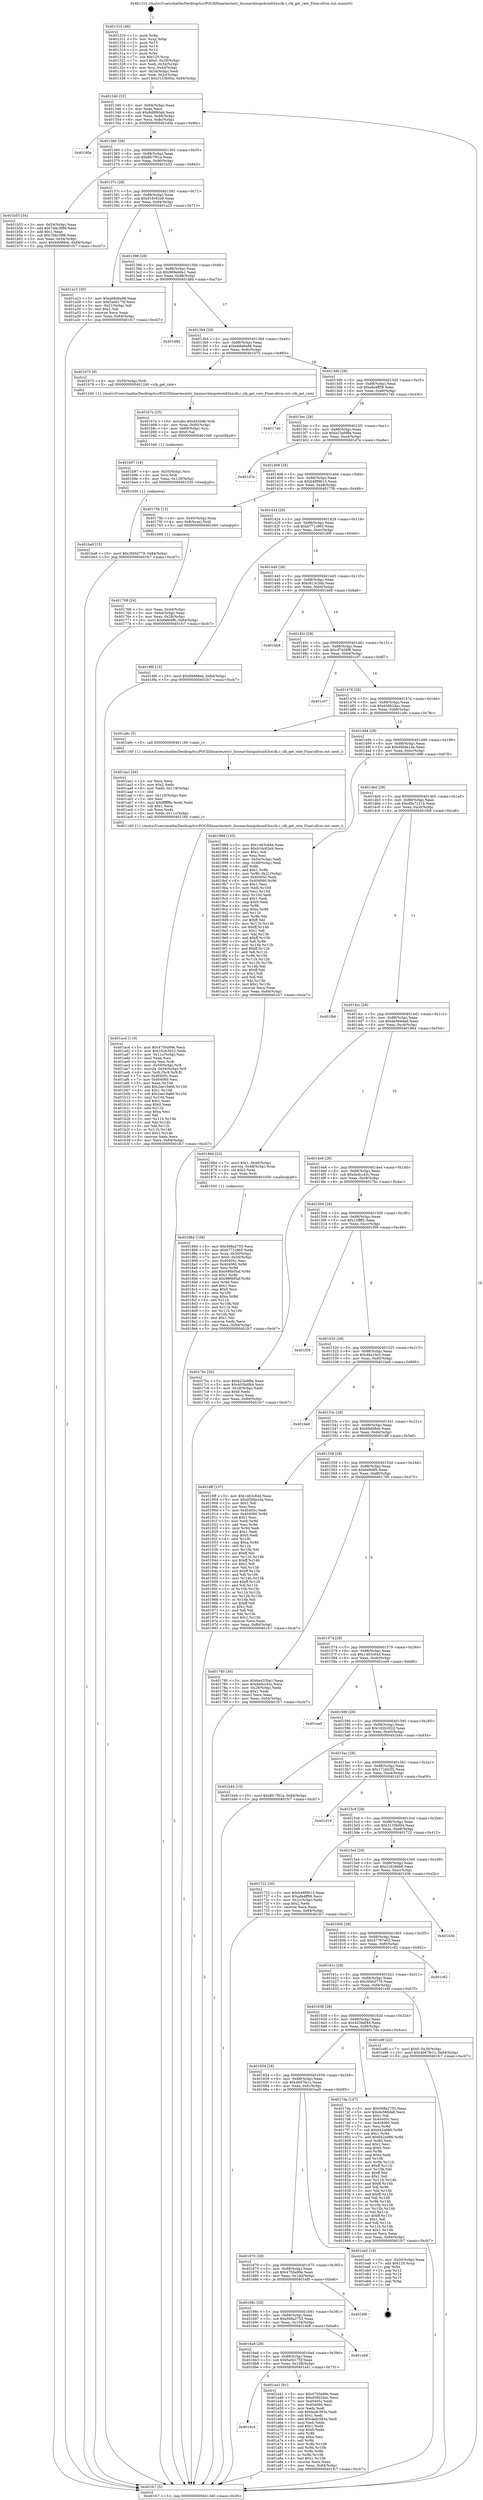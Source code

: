 digraph "0x401310" {
  label = "0x401310 (/mnt/c/Users/mathe/Desktop/tcc/POCII/binaries/extr_linuxarchmipsbcm63xxclk.c_clk_get_rate_Final-ollvm.out::main(0))"
  labelloc = "t"
  node[shape=record]

  Entry [label="",width=0.3,height=0.3,shape=circle,fillcolor=black,style=filled]
  "0x401340" [label="{
     0x401340 [32]\l
     | [instrs]\l
     &nbsp;&nbsp;0x401340 \<+6\>: mov -0x84(%rbp),%eax\l
     &nbsp;&nbsp;0x401346 \<+2\>: mov %eax,%ecx\l
     &nbsp;&nbsp;0x401348 \<+6\>: sub $0x8d8f60ab,%ecx\l
     &nbsp;&nbsp;0x40134e \<+6\>: mov %eax,-0x88(%rbp)\l
     &nbsp;&nbsp;0x401354 \<+6\>: mov %ecx,-0x8c(%rbp)\l
     &nbsp;&nbsp;0x40135a \<+6\>: je 0000000000401d0a \<main+0x9fa\>\l
  }"]
  "0x401d0a" [label="{
     0x401d0a\l
  }", style=dashed]
  "0x401360" [label="{
     0x401360 [28]\l
     | [instrs]\l
     &nbsp;&nbsp;0x401360 \<+5\>: jmp 0000000000401365 \<main+0x55\>\l
     &nbsp;&nbsp;0x401365 \<+6\>: mov -0x88(%rbp),%eax\l
     &nbsp;&nbsp;0x40136b \<+5\>: sub $0x8fc7f91a,%eax\l
     &nbsp;&nbsp;0x401370 \<+6\>: mov %eax,-0x90(%rbp)\l
     &nbsp;&nbsp;0x401376 \<+6\>: je 0000000000401b53 \<main+0x843\>\l
  }"]
  Exit [label="",width=0.3,height=0.3,shape=circle,fillcolor=black,style=filled,peripheries=2]
  "0x401b53" [label="{
     0x401b53 [34]\l
     | [instrs]\l
     &nbsp;&nbsp;0x401b53 \<+3\>: mov -0x54(%rbp),%eax\l
     &nbsp;&nbsp;0x401b56 \<+5\>: add $0x7d4c3f88,%eax\l
     &nbsp;&nbsp;0x401b5b \<+3\>: add $0x1,%eax\l
     &nbsp;&nbsp;0x401b5e \<+5\>: sub $0x7d4c3f88,%eax\l
     &nbsp;&nbsp;0x401b63 \<+3\>: mov %eax,-0x54(%rbp)\l
     &nbsp;&nbsp;0x401b66 \<+10\>: movl $0x69d98eb,-0x84(%rbp)\l
     &nbsp;&nbsp;0x401b70 \<+5\>: jmp 0000000000401fc7 \<main+0xcb7\>\l
  }"]
  "0x40137c" [label="{
     0x40137c [28]\l
     | [instrs]\l
     &nbsp;&nbsp;0x40137c \<+5\>: jmp 0000000000401381 \<main+0x71\>\l
     &nbsp;&nbsp;0x401381 \<+6\>: mov -0x88(%rbp),%eax\l
     &nbsp;&nbsp;0x401387 \<+5\>: sub $0x916c62a9,%eax\l
     &nbsp;&nbsp;0x40138c \<+6\>: mov %eax,-0x94(%rbp)\l
     &nbsp;&nbsp;0x401392 \<+6\>: je 0000000000401a23 \<main+0x713\>\l
  }"]
  "0x401ba9" [label="{
     0x401ba9 [15]\l
     | [instrs]\l
     &nbsp;&nbsp;0x401ba9 \<+10\>: movl $0x3f40d779,-0x84(%rbp)\l
     &nbsp;&nbsp;0x401bb3 \<+5\>: jmp 0000000000401fc7 \<main+0xcb7\>\l
  }"]
  "0x401a23" [label="{
     0x401a23 [30]\l
     | [instrs]\l
     &nbsp;&nbsp;0x401a23 \<+5\>: mov $0xa68d6a88,%eax\l
     &nbsp;&nbsp;0x401a28 \<+5\>: mov $0x5a00175f,%ecx\l
     &nbsp;&nbsp;0x401a2d \<+3\>: mov -0x21(%rbp),%dl\l
     &nbsp;&nbsp;0x401a30 \<+3\>: test $0x1,%dl\l
     &nbsp;&nbsp;0x401a33 \<+3\>: cmovne %ecx,%eax\l
     &nbsp;&nbsp;0x401a36 \<+6\>: mov %eax,-0x84(%rbp)\l
     &nbsp;&nbsp;0x401a3c \<+5\>: jmp 0000000000401fc7 \<main+0xcb7\>\l
  }"]
  "0x401398" [label="{
     0x401398 [28]\l
     | [instrs]\l
     &nbsp;&nbsp;0x401398 \<+5\>: jmp 000000000040139d \<main+0x8d\>\l
     &nbsp;&nbsp;0x40139d \<+6\>: mov -0x88(%rbp),%eax\l
     &nbsp;&nbsp;0x4013a3 \<+5\>: sub $0x969eb9e1,%eax\l
     &nbsp;&nbsp;0x4013a8 \<+6\>: mov %eax,-0x98(%rbp)\l
     &nbsp;&nbsp;0x4013ae \<+6\>: je 0000000000401d8d \<main+0xa7d\>\l
  }"]
  "0x401b97" [label="{
     0x401b97 [18]\l
     | [instrs]\l
     &nbsp;&nbsp;0x401b97 \<+4\>: mov -0x50(%rbp),%rsi\l
     &nbsp;&nbsp;0x401b9b \<+3\>: mov %rsi,%rdi\l
     &nbsp;&nbsp;0x401b9e \<+6\>: mov %eax,-0x120(%rbp)\l
     &nbsp;&nbsp;0x401ba4 \<+5\>: call 0000000000401030 \<free@plt\>\l
     | [calls]\l
     &nbsp;&nbsp;0x401030 \{1\} (unknown)\l
  }"]
  "0x401d8d" [label="{
     0x401d8d\l
  }", style=dashed]
  "0x4013b4" [label="{
     0x4013b4 [28]\l
     | [instrs]\l
     &nbsp;&nbsp;0x4013b4 \<+5\>: jmp 00000000004013b9 \<main+0xa9\>\l
     &nbsp;&nbsp;0x4013b9 \<+6\>: mov -0x88(%rbp),%eax\l
     &nbsp;&nbsp;0x4013bf \<+5\>: sub $0xa68d6a88,%eax\l
     &nbsp;&nbsp;0x4013c4 \<+6\>: mov %eax,-0x9c(%rbp)\l
     &nbsp;&nbsp;0x4013ca \<+6\>: je 0000000000401b75 \<main+0x865\>\l
  }"]
  "0x401b7e" [label="{
     0x401b7e [25]\l
     | [instrs]\l
     &nbsp;&nbsp;0x401b7e \<+10\>: movabs $0x4020d6,%rdi\l
     &nbsp;&nbsp;0x401b88 \<+4\>: mov %rax,-0x60(%rbp)\l
     &nbsp;&nbsp;0x401b8c \<+4\>: mov -0x60(%rbp),%rsi\l
     &nbsp;&nbsp;0x401b90 \<+2\>: mov $0x0,%al\l
     &nbsp;&nbsp;0x401b92 \<+5\>: call 0000000000401040 \<printf@plt\>\l
     | [calls]\l
     &nbsp;&nbsp;0x401040 \{1\} (unknown)\l
  }"]
  "0x401b75" [label="{
     0x401b75 [9]\l
     | [instrs]\l
     &nbsp;&nbsp;0x401b75 \<+4\>: mov -0x50(%rbp),%rdi\l
     &nbsp;&nbsp;0x401b79 \<+5\>: call 0000000000401240 \<clk_get_rate\>\l
     | [calls]\l
     &nbsp;&nbsp;0x401240 \{1\} (/mnt/c/Users/mathe/Desktop/tcc/POCII/binaries/extr_linuxarchmipsbcm63xxclk.c_clk_get_rate_Final-ollvm.out::clk_get_rate)\l
  }"]
  "0x4013d0" [label="{
     0x4013d0 [28]\l
     | [instrs]\l
     &nbsp;&nbsp;0x4013d0 \<+5\>: jmp 00000000004013d5 \<main+0xc5\>\l
     &nbsp;&nbsp;0x4013d5 \<+6\>: mov -0x88(%rbp),%eax\l
     &nbsp;&nbsp;0x4013db \<+5\>: sub $0xafa4ff58,%eax\l
     &nbsp;&nbsp;0x4013e0 \<+6\>: mov %eax,-0xa0(%rbp)\l
     &nbsp;&nbsp;0x4013e6 \<+6\>: je 0000000000401740 \<main+0x430\>\l
  }"]
  "0x401acd" [label="{
     0x401acd [119]\l
     | [instrs]\l
     &nbsp;&nbsp;0x401acd \<+5\>: mov $0x4750a99e,%ecx\l
     &nbsp;&nbsp;0x401ad2 \<+5\>: mov $0x162b3022,%edx\l
     &nbsp;&nbsp;0x401ad7 \<+6\>: mov -0x11c(%rbp),%esi\l
     &nbsp;&nbsp;0x401add \<+3\>: imul %eax,%esi\l
     &nbsp;&nbsp;0x401ae0 \<+3\>: movslq %esi,%rdi\l
     &nbsp;&nbsp;0x401ae3 \<+4\>: mov -0x50(%rbp),%r8\l
     &nbsp;&nbsp;0x401ae7 \<+4\>: movslq -0x54(%rbp),%r9\l
     &nbsp;&nbsp;0x401aeb \<+4\>: mov %rdi,(%r8,%r9,8)\l
     &nbsp;&nbsp;0x401aef \<+7\>: mov 0x40405c,%eax\l
     &nbsp;&nbsp;0x401af6 \<+7\>: mov 0x404060,%esi\l
     &nbsp;&nbsp;0x401afd \<+3\>: mov %eax,%r10d\l
     &nbsp;&nbsp;0x401b00 \<+7\>: add $0x2ae19a66,%r10d\l
     &nbsp;&nbsp;0x401b07 \<+4\>: sub $0x1,%r10d\l
     &nbsp;&nbsp;0x401b0b \<+7\>: sub $0x2ae19a66,%r10d\l
     &nbsp;&nbsp;0x401b12 \<+4\>: imul %r10d,%eax\l
     &nbsp;&nbsp;0x401b16 \<+3\>: and $0x1,%eax\l
     &nbsp;&nbsp;0x401b19 \<+3\>: cmp $0x0,%eax\l
     &nbsp;&nbsp;0x401b1c \<+4\>: sete %r11b\l
     &nbsp;&nbsp;0x401b20 \<+3\>: cmp $0xa,%esi\l
     &nbsp;&nbsp;0x401b23 \<+3\>: setl %bl\l
     &nbsp;&nbsp;0x401b26 \<+3\>: mov %r11b,%r14b\l
     &nbsp;&nbsp;0x401b29 \<+3\>: and %bl,%r14b\l
     &nbsp;&nbsp;0x401b2c \<+3\>: xor %bl,%r11b\l
     &nbsp;&nbsp;0x401b2f \<+3\>: or %r11b,%r14b\l
     &nbsp;&nbsp;0x401b32 \<+4\>: test $0x1,%r14b\l
     &nbsp;&nbsp;0x401b36 \<+3\>: cmovne %edx,%ecx\l
     &nbsp;&nbsp;0x401b39 \<+6\>: mov %ecx,-0x84(%rbp)\l
     &nbsp;&nbsp;0x401b3f \<+5\>: jmp 0000000000401fc7 \<main+0xcb7\>\l
  }"]
  "0x401740" [label="{
     0x401740\l
  }", style=dashed]
  "0x4013ec" [label="{
     0x4013ec [28]\l
     | [instrs]\l
     &nbsp;&nbsp;0x4013ec \<+5\>: jmp 00000000004013f1 \<main+0xe1\>\l
     &nbsp;&nbsp;0x4013f1 \<+6\>: mov -0x88(%rbp),%eax\l
     &nbsp;&nbsp;0x4013f7 \<+5\>: sub $0xb23a9f9a,%eax\l
     &nbsp;&nbsp;0x4013fc \<+6\>: mov %eax,-0xa4(%rbp)\l
     &nbsp;&nbsp;0x401402 \<+6\>: je 0000000000401d7e \<main+0xa6e\>\l
  }"]
  "0x401aa1" [label="{
     0x401aa1 [44]\l
     | [instrs]\l
     &nbsp;&nbsp;0x401aa1 \<+2\>: xor %ecx,%ecx\l
     &nbsp;&nbsp;0x401aa3 \<+5\>: mov $0x2,%edx\l
     &nbsp;&nbsp;0x401aa8 \<+6\>: mov %edx,-0x118(%rbp)\l
     &nbsp;&nbsp;0x401aae \<+1\>: cltd\l
     &nbsp;&nbsp;0x401aaf \<+6\>: mov -0x118(%rbp),%esi\l
     &nbsp;&nbsp;0x401ab5 \<+2\>: idiv %esi\l
     &nbsp;&nbsp;0x401ab7 \<+6\>: imul $0xfffffffe,%edx,%edx\l
     &nbsp;&nbsp;0x401abd \<+3\>: sub $0x1,%ecx\l
     &nbsp;&nbsp;0x401ac0 \<+2\>: sub %ecx,%edx\l
     &nbsp;&nbsp;0x401ac2 \<+6\>: mov %edx,-0x11c(%rbp)\l
     &nbsp;&nbsp;0x401ac8 \<+5\>: call 0000000000401160 \<next_i\>\l
     | [calls]\l
     &nbsp;&nbsp;0x401160 \{1\} (/mnt/c/Users/mathe/Desktop/tcc/POCII/binaries/extr_linuxarchmipsbcm63xxclk.c_clk_get_rate_Final-ollvm.out::next_i)\l
  }"]
  "0x401d7e" [label="{
     0x401d7e\l
  }", style=dashed]
  "0x401408" [label="{
     0x401408 [28]\l
     | [instrs]\l
     &nbsp;&nbsp;0x401408 \<+5\>: jmp 000000000040140d \<main+0xfd\>\l
     &nbsp;&nbsp;0x40140d \<+6\>: mov -0x88(%rbp),%eax\l
     &nbsp;&nbsp;0x401413 \<+5\>: sub $0xb48f9613,%eax\l
     &nbsp;&nbsp;0x401418 \<+6\>: mov %eax,-0xa8(%rbp)\l
     &nbsp;&nbsp;0x40141e \<+6\>: je 000000000040175b \<main+0x44b\>\l
  }"]
  "0x4016c4" [label="{
     0x4016c4\l
  }", style=dashed]
  "0x40175b" [label="{
     0x40175b [13]\l
     | [instrs]\l
     &nbsp;&nbsp;0x40175b \<+4\>: mov -0x40(%rbp),%rax\l
     &nbsp;&nbsp;0x40175f \<+4\>: mov 0x8(%rax),%rdi\l
     &nbsp;&nbsp;0x401763 \<+5\>: call 0000000000401060 \<atoi@plt\>\l
     | [calls]\l
     &nbsp;&nbsp;0x401060 \{1\} (unknown)\l
  }"]
  "0x401424" [label="{
     0x401424 [28]\l
     | [instrs]\l
     &nbsp;&nbsp;0x401424 \<+5\>: jmp 0000000000401429 \<main+0x119\>\l
     &nbsp;&nbsp;0x401429 \<+6\>: mov -0x88(%rbp),%eax\l
     &nbsp;&nbsp;0x40142f \<+5\>: sub $0xb771c965,%eax\l
     &nbsp;&nbsp;0x401434 \<+6\>: mov %eax,-0xac(%rbp)\l
     &nbsp;&nbsp;0x40143a \<+6\>: je 00000000004018f0 \<main+0x5e0\>\l
  }"]
  "0x401a41" [label="{
     0x401a41 [91]\l
     | [instrs]\l
     &nbsp;&nbsp;0x401a41 \<+5\>: mov $0x4750a99e,%eax\l
     &nbsp;&nbsp;0x401a46 \<+5\>: mov $0xd36b24ac,%ecx\l
     &nbsp;&nbsp;0x401a4b \<+7\>: mov 0x40405c,%edx\l
     &nbsp;&nbsp;0x401a52 \<+7\>: mov 0x404060,%esi\l
     &nbsp;&nbsp;0x401a59 \<+2\>: mov %edx,%edi\l
     &nbsp;&nbsp;0x401a5b \<+6\>: sub $0x4adc383a,%edi\l
     &nbsp;&nbsp;0x401a61 \<+3\>: sub $0x1,%edi\l
     &nbsp;&nbsp;0x401a64 \<+6\>: add $0x4adc383a,%edi\l
     &nbsp;&nbsp;0x401a6a \<+3\>: imul %edi,%edx\l
     &nbsp;&nbsp;0x401a6d \<+3\>: and $0x1,%edx\l
     &nbsp;&nbsp;0x401a70 \<+3\>: cmp $0x0,%edx\l
     &nbsp;&nbsp;0x401a73 \<+4\>: sete %r8b\l
     &nbsp;&nbsp;0x401a77 \<+3\>: cmp $0xa,%esi\l
     &nbsp;&nbsp;0x401a7a \<+4\>: setl %r9b\l
     &nbsp;&nbsp;0x401a7e \<+3\>: mov %r8b,%r10b\l
     &nbsp;&nbsp;0x401a81 \<+3\>: and %r9b,%r10b\l
     &nbsp;&nbsp;0x401a84 \<+3\>: xor %r9b,%r8b\l
     &nbsp;&nbsp;0x401a87 \<+3\>: or %r8b,%r10b\l
     &nbsp;&nbsp;0x401a8a \<+4\>: test $0x1,%r10b\l
     &nbsp;&nbsp;0x401a8e \<+3\>: cmovne %ecx,%eax\l
     &nbsp;&nbsp;0x401a91 \<+6\>: mov %eax,-0x84(%rbp)\l
     &nbsp;&nbsp;0x401a97 \<+5\>: jmp 0000000000401fc7 \<main+0xcb7\>\l
  }"]
  "0x4018f0" [label="{
     0x4018f0 [15]\l
     | [instrs]\l
     &nbsp;&nbsp;0x4018f0 \<+10\>: movl $0x69d98eb,-0x84(%rbp)\l
     &nbsp;&nbsp;0x4018fa \<+5\>: jmp 0000000000401fc7 \<main+0xcb7\>\l
  }"]
  "0x401440" [label="{
     0x401440 [28]\l
     | [instrs]\l
     &nbsp;&nbsp;0x401440 \<+5\>: jmp 0000000000401445 \<main+0x135\>\l
     &nbsp;&nbsp;0x401445 \<+6\>: mov -0x88(%rbp),%eax\l
     &nbsp;&nbsp;0x40144b \<+5\>: sub $0xc613c34b,%eax\l
     &nbsp;&nbsp;0x401450 \<+6\>: mov %eax,-0xb0(%rbp)\l
     &nbsp;&nbsp;0x401456 \<+6\>: je 0000000000401bb8 \<main+0x8a8\>\l
  }"]
  "0x4016a8" [label="{
     0x4016a8 [28]\l
     | [instrs]\l
     &nbsp;&nbsp;0x4016a8 \<+5\>: jmp 00000000004016ad \<main+0x39d\>\l
     &nbsp;&nbsp;0x4016ad \<+6\>: mov -0x88(%rbp),%eax\l
     &nbsp;&nbsp;0x4016b3 \<+5\>: sub $0x5a00175f,%eax\l
     &nbsp;&nbsp;0x4016b8 \<+6\>: mov %eax,-0x108(%rbp)\l
     &nbsp;&nbsp;0x4016be \<+6\>: je 0000000000401a41 \<main+0x731\>\l
  }"]
  "0x401bb8" [label="{
     0x401bb8\l
  }", style=dashed]
  "0x40145c" [label="{
     0x40145c [28]\l
     | [instrs]\l
     &nbsp;&nbsp;0x40145c \<+5\>: jmp 0000000000401461 \<main+0x151\>\l
     &nbsp;&nbsp;0x401461 \<+6\>: mov -0x88(%rbp),%eax\l
     &nbsp;&nbsp;0x401467 \<+5\>: sub $0xcf7e28f8,%eax\l
     &nbsp;&nbsp;0x40146c \<+6\>: mov %eax,-0xb4(%rbp)\l
     &nbsp;&nbsp;0x401472 \<+6\>: je 0000000000401c07 \<main+0x8f7\>\l
  }"]
  "0x401eb8" [label="{
     0x401eb8\l
  }", style=dashed]
  "0x401c07" [label="{
     0x401c07\l
  }", style=dashed]
  "0x401478" [label="{
     0x401478 [28]\l
     | [instrs]\l
     &nbsp;&nbsp;0x401478 \<+5\>: jmp 000000000040147d \<main+0x16d\>\l
     &nbsp;&nbsp;0x40147d \<+6\>: mov -0x88(%rbp),%eax\l
     &nbsp;&nbsp;0x401483 \<+5\>: sub $0xd36b24ac,%eax\l
     &nbsp;&nbsp;0x401488 \<+6\>: mov %eax,-0xb8(%rbp)\l
     &nbsp;&nbsp;0x40148e \<+6\>: je 0000000000401a9c \<main+0x78c\>\l
  }"]
  "0x40168c" [label="{
     0x40168c [28]\l
     | [instrs]\l
     &nbsp;&nbsp;0x40168c \<+5\>: jmp 0000000000401691 \<main+0x381\>\l
     &nbsp;&nbsp;0x401691 \<+6\>: mov -0x88(%rbp),%eax\l
     &nbsp;&nbsp;0x401697 \<+5\>: sub $0x568a2755,%eax\l
     &nbsp;&nbsp;0x40169c \<+6\>: mov %eax,-0x104(%rbp)\l
     &nbsp;&nbsp;0x4016a2 \<+6\>: je 0000000000401eb8 \<main+0xba8\>\l
  }"]
  "0x401a9c" [label="{
     0x401a9c [5]\l
     | [instrs]\l
     &nbsp;&nbsp;0x401a9c \<+5\>: call 0000000000401160 \<next_i\>\l
     | [calls]\l
     &nbsp;&nbsp;0x401160 \{1\} (/mnt/c/Users/mathe/Desktop/tcc/POCII/binaries/extr_linuxarchmipsbcm63xxclk.c_clk_get_rate_Final-ollvm.out::next_i)\l
  }"]
  "0x401494" [label="{
     0x401494 [28]\l
     | [instrs]\l
     &nbsp;&nbsp;0x401494 \<+5\>: jmp 0000000000401499 \<main+0x189\>\l
     &nbsp;&nbsp;0x401499 \<+6\>: mov -0x88(%rbp),%eax\l
     &nbsp;&nbsp;0x40149f \<+5\>: sub $0xd5b9a1da,%eax\l
     &nbsp;&nbsp;0x4014a4 \<+6\>: mov %eax,-0xbc(%rbp)\l
     &nbsp;&nbsp;0x4014aa \<+6\>: je 0000000000401988 \<main+0x678\>\l
  }"]
  "0x401ef8" [label="{
     0x401ef8\l
  }", style=dashed]
  "0x401988" [label="{
     0x401988 [155]\l
     | [instrs]\l
     &nbsp;&nbsp;0x401988 \<+5\>: mov $0x1463c64d,%eax\l
     &nbsp;&nbsp;0x40198d \<+5\>: mov $0x916c62a9,%ecx\l
     &nbsp;&nbsp;0x401992 \<+2\>: mov $0x1,%dl\l
     &nbsp;&nbsp;0x401994 \<+2\>: xor %esi,%esi\l
     &nbsp;&nbsp;0x401996 \<+3\>: mov -0x54(%rbp),%edi\l
     &nbsp;&nbsp;0x401999 \<+3\>: cmp -0x48(%rbp),%edi\l
     &nbsp;&nbsp;0x40199c \<+4\>: setl %r8b\l
     &nbsp;&nbsp;0x4019a0 \<+4\>: and $0x1,%r8b\l
     &nbsp;&nbsp;0x4019a4 \<+4\>: mov %r8b,-0x21(%rbp)\l
     &nbsp;&nbsp;0x4019a8 \<+7\>: mov 0x40405c,%edi\l
     &nbsp;&nbsp;0x4019af \<+8\>: mov 0x404060,%r9d\l
     &nbsp;&nbsp;0x4019b7 \<+3\>: sub $0x1,%esi\l
     &nbsp;&nbsp;0x4019ba \<+3\>: mov %edi,%r10d\l
     &nbsp;&nbsp;0x4019bd \<+3\>: add %esi,%r10d\l
     &nbsp;&nbsp;0x4019c0 \<+4\>: imul %r10d,%edi\l
     &nbsp;&nbsp;0x4019c4 \<+3\>: and $0x1,%edi\l
     &nbsp;&nbsp;0x4019c7 \<+3\>: cmp $0x0,%edi\l
     &nbsp;&nbsp;0x4019ca \<+4\>: sete %r8b\l
     &nbsp;&nbsp;0x4019ce \<+4\>: cmp $0xa,%r9d\l
     &nbsp;&nbsp;0x4019d2 \<+4\>: setl %r11b\l
     &nbsp;&nbsp;0x4019d6 \<+3\>: mov %r8b,%bl\l
     &nbsp;&nbsp;0x4019d9 \<+3\>: xor $0xff,%bl\l
     &nbsp;&nbsp;0x4019dc \<+3\>: mov %r11b,%r14b\l
     &nbsp;&nbsp;0x4019df \<+4\>: xor $0xff,%r14b\l
     &nbsp;&nbsp;0x4019e3 \<+3\>: xor $0x1,%dl\l
     &nbsp;&nbsp;0x4019e6 \<+3\>: mov %bl,%r15b\l
     &nbsp;&nbsp;0x4019e9 \<+4\>: and $0xff,%r15b\l
     &nbsp;&nbsp;0x4019ed \<+3\>: and %dl,%r8b\l
     &nbsp;&nbsp;0x4019f0 \<+3\>: mov %r14b,%r12b\l
     &nbsp;&nbsp;0x4019f3 \<+4\>: and $0xff,%r12b\l
     &nbsp;&nbsp;0x4019f7 \<+3\>: and %dl,%r11b\l
     &nbsp;&nbsp;0x4019fa \<+3\>: or %r8b,%r15b\l
     &nbsp;&nbsp;0x4019fd \<+3\>: or %r11b,%r12b\l
     &nbsp;&nbsp;0x401a00 \<+3\>: xor %r12b,%r15b\l
     &nbsp;&nbsp;0x401a03 \<+3\>: or %r14b,%bl\l
     &nbsp;&nbsp;0x401a06 \<+3\>: xor $0xff,%bl\l
     &nbsp;&nbsp;0x401a09 \<+3\>: or $0x1,%dl\l
     &nbsp;&nbsp;0x401a0c \<+2\>: and %dl,%bl\l
     &nbsp;&nbsp;0x401a0e \<+3\>: or %bl,%r15b\l
     &nbsp;&nbsp;0x401a11 \<+4\>: test $0x1,%r15b\l
     &nbsp;&nbsp;0x401a15 \<+3\>: cmovne %ecx,%eax\l
     &nbsp;&nbsp;0x401a18 \<+6\>: mov %eax,-0x84(%rbp)\l
     &nbsp;&nbsp;0x401a1e \<+5\>: jmp 0000000000401fc7 \<main+0xcb7\>\l
  }"]
  "0x4014b0" [label="{
     0x4014b0 [28]\l
     | [instrs]\l
     &nbsp;&nbsp;0x4014b0 \<+5\>: jmp 00000000004014b5 \<main+0x1a5\>\l
     &nbsp;&nbsp;0x4014b5 \<+6\>: mov -0x88(%rbp),%eax\l
     &nbsp;&nbsp;0x4014bb \<+5\>: sub $0xd8e7221b,%eax\l
     &nbsp;&nbsp;0x4014c0 \<+6\>: mov %eax,-0xc0(%rbp)\l
     &nbsp;&nbsp;0x4014c6 \<+6\>: je 0000000000401fb8 \<main+0xca8\>\l
  }"]
  "0x401670" [label="{
     0x401670 [28]\l
     | [instrs]\l
     &nbsp;&nbsp;0x401670 \<+5\>: jmp 0000000000401675 \<main+0x365\>\l
     &nbsp;&nbsp;0x401675 \<+6\>: mov -0x88(%rbp),%eax\l
     &nbsp;&nbsp;0x40167b \<+5\>: sub $0x4750a99e,%eax\l
     &nbsp;&nbsp;0x401680 \<+6\>: mov %eax,-0x100(%rbp)\l
     &nbsp;&nbsp;0x401686 \<+6\>: je 0000000000401ef8 \<main+0xbe8\>\l
  }"]
  "0x401fb8" [label="{
     0x401fb8\l
  }", style=dashed]
  "0x4014cc" [label="{
     0x4014cc [28]\l
     | [instrs]\l
     &nbsp;&nbsp;0x4014cc \<+5\>: jmp 00000000004014d1 \<main+0x1c1\>\l
     &nbsp;&nbsp;0x4014d1 \<+6\>: mov -0x88(%rbp),%eax\l
     &nbsp;&nbsp;0x4014d7 \<+5\>: sub $0xde566da6,%eax\l
     &nbsp;&nbsp;0x4014dc \<+6\>: mov %eax,-0xc4(%rbp)\l
     &nbsp;&nbsp;0x4014e2 \<+6\>: je 000000000040186d \<main+0x55d\>\l
  }"]
  "0x401ea5" [label="{
     0x401ea5 [19]\l
     | [instrs]\l
     &nbsp;&nbsp;0x401ea5 \<+3\>: mov -0x30(%rbp),%eax\l
     &nbsp;&nbsp;0x401ea8 \<+7\>: add $0x120,%rsp\l
     &nbsp;&nbsp;0x401eaf \<+1\>: pop %rbx\l
     &nbsp;&nbsp;0x401eb0 \<+2\>: pop %r12\l
     &nbsp;&nbsp;0x401eb2 \<+2\>: pop %r14\l
     &nbsp;&nbsp;0x401eb4 \<+2\>: pop %r15\l
     &nbsp;&nbsp;0x401eb6 \<+1\>: pop %rbp\l
     &nbsp;&nbsp;0x401eb7 \<+1\>: ret\l
  }"]
  "0x40186d" [label="{
     0x40186d [23]\l
     | [instrs]\l
     &nbsp;&nbsp;0x40186d \<+7\>: movl $0x1,-0x48(%rbp)\l
     &nbsp;&nbsp;0x401874 \<+4\>: movslq -0x48(%rbp),%rax\l
     &nbsp;&nbsp;0x401878 \<+4\>: shl $0x3,%rax\l
     &nbsp;&nbsp;0x40187c \<+3\>: mov %rax,%rdi\l
     &nbsp;&nbsp;0x40187f \<+5\>: call 0000000000401050 \<malloc@plt\>\l
     | [calls]\l
     &nbsp;&nbsp;0x401050 \{1\} (unknown)\l
  }"]
  "0x4014e8" [label="{
     0x4014e8 [28]\l
     | [instrs]\l
     &nbsp;&nbsp;0x4014e8 \<+5\>: jmp 00000000004014ed \<main+0x1dd\>\l
     &nbsp;&nbsp;0x4014ed \<+6\>: mov -0x88(%rbp),%eax\l
     &nbsp;&nbsp;0x4014f3 \<+5\>: sub $0xdedcc43c,%eax\l
     &nbsp;&nbsp;0x4014f8 \<+6\>: mov %eax,-0xc8(%rbp)\l
     &nbsp;&nbsp;0x4014fe \<+6\>: je 00000000004017bc \<main+0x4ac\>\l
  }"]
  "0x401884" [label="{
     0x401884 [108]\l
     | [instrs]\l
     &nbsp;&nbsp;0x401884 \<+5\>: mov $0x568a2755,%ecx\l
     &nbsp;&nbsp;0x401889 \<+5\>: mov $0xb771c965,%edx\l
     &nbsp;&nbsp;0x40188e \<+4\>: mov %rax,-0x50(%rbp)\l
     &nbsp;&nbsp;0x401892 \<+7\>: movl $0x0,-0x54(%rbp)\l
     &nbsp;&nbsp;0x401899 \<+7\>: mov 0x40405c,%esi\l
     &nbsp;&nbsp;0x4018a0 \<+8\>: mov 0x404060,%r8d\l
     &nbsp;&nbsp;0x4018a8 \<+3\>: mov %esi,%r9d\l
     &nbsp;&nbsp;0x4018ab \<+7\>: add $0x986bf5af,%r9d\l
     &nbsp;&nbsp;0x4018b2 \<+4\>: sub $0x1,%r9d\l
     &nbsp;&nbsp;0x4018b6 \<+7\>: sub $0x986bf5af,%r9d\l
     &nbsp;&nbsp;0x4018bd \<+4\>: imul %r9d,%esi\l
     &nbsp;&nbsp;0x4018c1 \<+3\>: and $0x1,%esi\l
     &nbsp;&nbsp;0x4018c4 \<+3\>: cmp $0x0,%esi\l
     &nbsp;&nbsp;0x4018c7 \<+4\>: sete %r10b\l
     &nbsp;&nbsp;0x4018cb \<+4\>: cmp $0xa,%r8d\l
     &nbsp;&nbsp;0x4018cf \<+4\>: setl %r11b\l
     &nbsp;&nbsp;0x4018d3 \<+3\>: mov %r10b,%bl\l
     &nbsp;&nbsp;0x4018d6 \<+3\>: and %r11b,%bl\l
     &nbsp;&nbsp;0x4018d9 \<+3\>: xor %r11b,%r10b\l
     &nbsp;&nbsp;0x4018dc \<+3\>: or %r10b,%bl\l
     &nbsp;&nbsp;0x4018df \<+3\>: test $0x1,%bl\l
     &nbsp;&nbsp;0x4018e2 \<+3\>: cmovne %edx,%ecx\l
     &nbsp;&nbsp;0x4018e5 \<+6\>: mov %ecx,-0x84(%rbp)\l
     &nbsp;&nbsp;0x4018eb \<+5\>: jmp 0000000000401fc7 \<main+0xcb7\>\l
  }"]
  "0x4017bc" [label="{
     0x4017bc [30]\l
     | [instrs]\l
     &nbsp;&nbsp;0x4017bc \<+5\>: mov $0xb23a9f9a,%eax\l
     &nbsp;&nbsp;0x4017c1 \<+5\>: mov $0x403bdf44,%ecx\l
     &nbsp;&nbsp;0x4017c6 \<+3\>: mov -0x28(%rbp),%edx\l
     &nbsp;&nbsp;0x4017c9 \<+3\>: cmp $0x0,%edx\l
     &nbsp;&nbsp;0x4017cc \<+3\>: cmove %ecx,%eax\l
     &nbsp;&nbsp;0x4017cf \<+6\>: mov %eax,-0x84(%rbp)\l
     &nbsp;&nbsp;0x4017d5 \<+5\>: jmp 0000000000401fc7 \<main+0xcb7\>\l
  }"]
  "0x401504" [label="{
     0x401504 [28]\l
     | [instrs]\l
     &nbsp;&nbsp;0x401504 \<+5\>: jmp 0000000000401509 \<main+0x1f9\>\l
     &nbsp;&nbsp;0x401509 \<+6\>: mov -0x88(%rbp),%eax\l
     &nbsp;&nbsp;0x40150f \<+5\>: sub $0x15ffff2,%eax\l
     &nbsp;&nbsp;0x401514 \<+6\>: mov %eax,-0xcc(%rbp)\l
     &nbsp;&nbsp;0x40151a \<+6\>: je 0000000000401f58 \<main+0xc48\>\l
  }"]
  "0x401654" [label="{
     0x401654 [28]\l
     | [instrs]\l
     &nbsp;&nbsp;0x401654 \<+5\>: jmp 0000000000401659 \<main+0x349\>\l
     &nbsp;&nbsp;0x401659 \<+6\>: mov -0x88(%rbp),%eax\l
     &nbsp;&nbsp;0x40165f \<+5\>: sub $0x4047fe1c,%eax\l
     &nbsp;&nbsp;0x401664 \<+6\>: mov %eax,-0xfc(%rbp)\l
     &nbsp;&nbsp;0x40166a \<+6\>: je 0000000000401ea5 \<main+0xb95\>\l
  }"]
  "0x401f58" [label="{
     0x401f58\l
  }", style=dashed]
  "0x401520" [label="{
     0x401520 [28]\l
     | [instrs]\l
     &nbsp;&nbsp;0x401520 \<+5\>: jmp 0000000000401525 \<main+0x215\>\l
     &nbsp;&nbsp;0x401525 \<+6\>: mov -0x88(%rbp),%eax\l
     &nbsp;&nbsp;0x40152b \<+5\>: sub $0x48a10e3,%eax\l
     &nbsp;&nbsp;0x401530 \<+6\>: mov %eax,-0xd0(%rbp)\l
     &nbsp;&nbsp;0x401536 \<+6\>: je 0000000000401be9 \<main+0x8d9\>\l
  }"]
  "0x4017da" [label="{
     0x4017da [147]\l
     | [instrs]\l
     &nbsp;&nbsp;0x4017da \<+5\>: mov $0x568a2755,%eax\l
     &nbsp;&nbsp;0x4017df \<+5\>: mov $0xde566da6,%ecx\l
     &nbsp;&nbsp;0x4017e4 \<+2\>: mov $0x1,%dl\l
     &nbsp;&nbsp;0x4017e6 \<+7\>: mov 0x40405c,%esi\l
     &nbsp;&nbsp;0x4017ed \<+7\>: mov 0x404060,%edi\l
     &nbsp;&nbsp;0x4017f4 \<+3\>: mov %esi,%r8d\l
     &nbsp;&nbsp;0x4017f7 \<+7\>: sub $0x642a986,%r8d\l
     &nbsp;&nbsp;0x4017fe \<+4\>: sub $0x1,%r8d\l
     &nbsp;&nbsp;0x401802 \<+7\>: add $0x642a986,%r8d\l
     &nbsp;&nbsp;0x401809 \<+4\>: imul %r8d,%esi\l
     &nbsp;&nbsp;0x40180d \<+3\>: and $0x1,%esi\l
     &nbsp;&nbsp;0x401810 \<+3\>: cmp $0x0,%esi\l
     &nbsp;&nbsp;0x401813 \<+4\>: sete %r9b\l
     &nbsp;&nbsp;0x401817 \<+3\>: cmp $0xa,%edi\l
     &nbsp;&nbsp;0x40181a \<+4\>: setl %r10b\l
     &nbsp;&nbsp;0x40181e \<+3\>: mov %r9b,%r11b\l
     &nbsp;&nbsp;0x401821 \<+4\>: xor $0xff,%r11b\l
     &nbsp;&nbsp;0x401825 \<+3\>: mov %r10b,%bl\l
     &nbsp;&nbsp;0x401828 \<+3\>: xor $0xff,%bl\l
     &nbsp;&nbsp;0x40182b \<+3\>: xor $0x1,%dl\l
     &nbsp;&nbsp;0x40182e \<+3\>: mov %r11b,%r14b\l
     &nbsp;&nbsp;0x401831 \<+4\>: and $0xff,%r14b\l
     &nbsp;&nbsp;0x401835 \<+3\>: and %dl,%r9b\l
     &nbsp;&nbsp;0x401838 \<+3\>: mov %bl,%r15b\l
     &nbsp;&nbsp;0x40183b \<+4\>: and $0xff,%r15b\l
     &nbsp;&nbsp;0x40183f \<+3\>: and %dl,%r10b\l
     &nbsp;&nbsp;0x401842 \<+3\>: or %r9b,%r14b\l
     &nbsp;&nbsp;0x401845 \<+3\>: or %r10b,%r15b\l
     &nbsp;&nbsp;0x401848 \<+3\>: xor %r15b,%r14b\l
     &nbsp;&nbsp;0x40184b \<+3\>: or %bl,%r11b\l
     &nbsp;&nbsp;0x40184e \<+4\>: xor $0xff,%r11b\l
     &nbsp;&nbsp;0x401852 \<+3\>: or $0x1,%dl\l
     &nbsp;&nbsp;0x401855 \<+3\>: and %dl,%r11b\l
     &nbsp;&nbsp;0x401858 \<+3\>: or %r11b,%r14b\l
     &nbsp;&nbsp;0x40185b \<+4\>: test $0x1,%r14b\l
     &nbsp;&nbsp;0x40185f \<+3\>: cmovne %ecx,%eax\l
     &nbsp;&nbsp;0x401862 \<+6\>: mov %eax,-0x84(%rbp)\l
     &nbsp;&nbsp;0x401868 \<+5\>: jmp 0000000000401fc7 \<main+0xcb7\>\l
  }"]
  "0x401be9" [label="{
     0x401be9\l
  }", style=dashed]
  "0x40153c" [label="{
     0x40153c [28]\l
     | [instrs]\l
     &nbsp;&nbsp;0x40153c \<+5\>: jmp 0000000000401541 \<main+0x231\>\l
     &nbsp;&nbsp;0x401541 \<+6\>: mov -0x88(%rbp),%eax\l
     &nbsp;&nbsp;0x401547 \<+5\>: sub $0x69d98eb,%eax\l
     &nbsp;&nbsp;0x40154c \<+6\>: mov %eax,-0xd4(%rbp)\l
     &nbsp;&nbsp;0x401552 \<+6\>: je 00000000004018ff \<main+0x5ef\>\l
  }"]
  "0x401638" [label="{
     0x401638 [28]\l
     | [instrs]\l
     &nbsp;&nbsp;0x401638 \<+5\>: jmp 000000000040163d \<main+0x32d\>\l
     &nbsp;&nbsp;0x40163d \<+6\>: mov -0x88(%rbp),%eax\l
     &nbsp;&nbsp;0x401643 \<+5\>: sub $0x403bdf44,%eax\l
     &nbsp;&nbsp;0x401648 \<+6\>: mov %eax,-0xf8(%rbp)\l
     &nbsp;&nbsp;0x40164e \<+6\>: je 00000000004017da \<main+0x4ca\>\l
  }"]
  "0x4018ff" [label="{
     0x4018ff [137]\l
     | [instrs]\l
     &nbsp;&nbsp;0x4018ff \<+5\>: mov $0x1463c64d,%eax\l
     &nbsp;&nbsp;0x401904 \<+5\>: mov $0xd5b9a1da,%ecx\l
     &nbsp;&nbsp;0x401909 \<+2\>: mov $0x1,%dl\l
     &nbsp;&nbsp;0x40190b \<+2\>: xor %esi,%esi\l
     &nbsp;&nbsp;0x40190d \<+7\>: mov 0x40405c,%edi\l
     &nbsp;&nbsp;0x401914 \<+8\>: mov 0x404060,%r8d\l
     &nbsp;&nbsp;0x40191c \<+3\>: sub $0x1,%esi\l
     &nbsp;&nbsp;0x40191f \<+3\>: mov %edi,%r9d\l
     &nbsp;&nbsp;0x401922 \<+3\>: add %esi,%r9d\l
     &nbsp;&nbsp;0x401925 \<+4\>: imul %r9d,%edi\l
     &nbsp;&nbsp;0x401929 \<+3\>: and $0x1,%edi\l
     &nbsp;&nbsp;0x40192c \<+3\>: cmp $0x0,%edi\l
     &nbsp;&nbsp;0x40192f \<+4\>: sete %r10b\l
     &nbsp;&nbsp;0x401933 \<+4\>: cmp $0xa,%r8d\l
     &nbsp;&nbsp;0x401937 \<+4\>: setl %r11b\l
     &nbsp;&nbsp;0x40193b \<+3\>: mov %r10b,%bl\l
     &nbsp;&nbsp;0x40193e \<+3\>: xor $0xff,%bl\l
     &nbsp;&nbsp;0x401941 \<+3\>: mov %r11b,%r14b\l
     &nbsp;&nbsp;0x401944 \<+4\>: xor $0xff,%r14b\l
     &nbsp;&nbsp;0x401948 \<+3\>: xor $0x1,%dl\l
     &nbsp;&nbsp;0x40194b \<+3\>: mov %bl,%r15b\l
     &nbsp;&nbsp;0x40194e \<+4\>: and $0xff,%r15b\l
     &nbsp;&nbsp;0x401952 \<+3\>: and %dl,%r10b\l
     &nbsp;&nbsp;0x401955 \<+3\>: mov %r14b,%r12b\l
     &nbsp;&nbsp;0x401958 \<+4\>: and $0xff,%r12b\l
     &nbsp;&nbsp;0x40195c \<+3\>: and %dl,%r11b\l
     &nbsp;&nbsp;0x40195f \<+3\>: or %r10b,%r15b\l
     &nbsp;&nbsp;0x401962 \<+3\>: or %r11b,%r12b\l
     &nbsp;&nbsp;0x401965 \<+3\>: xor %r12b,%r15b\l
     &nbsp;&nbsp;0x401968 \<+3\>: or %r14b,%bl\l
     &nbsp;&nbsp;0x40196b \<+3\>: xor $0xff,%bl\l
     &nbsp;&nbsp;0x40196e \<+3\>: or $0x1,%dl\l
     &nbsp;&nbsp;0x401971 \<+2\>: and %dl,%bl\l
     &nbsp;&nbsp;0x401973 \<+3\>: or %bl,%r15b\l
     &nbsp;&nbsp;0x401976 \<+4\>: test $0x1,%r15b\l
     &nbsp;&nbsp;0x40197a \<+3\>: cmovne %ecx,%eax\l
     &nbsp;&nbsp;0x40197d \<+6\>: mov %eax,-0x84(%rbp)\l
     &nbsp;&nbsp;0x401983 \<+5\>: jmp 0000000000401fc7 \<main+0xcb7\>\l
  }"]
  "0x401558" [label="{
     0x401558 [28]\l
     | [instrs]\l
     &nbsp;&nbsp;0x401558 \<+5\>: jmp 000000000040155d \<main+0x24d\>\l
     &nbsp;&nbsp;0x40155d \<+6\>: mov -0x88(%rbp),%eax\l
     &nbsp;&nbsp;0x401563 \<+5\>: sub $0x6efe9f9,%eax\l
     &nbsp;&nbsp;0x401568 \<+6\>: mov %eax,-0xd8(%rbp)\l
     &nbsp;&nbsp;0x40156e \<+6\>: je 0000000000401780 \<main+0x470\>\l
  }"]
  "0x401e8f" [label="{
     0x401e8f [22]\l
     | [instrs]\l
     &nbsp;&nbsp;0x401e8f \<+7\>: movl $0x0,-0x30(%rbp)\l
     &nbsp;&nbsp;0x401e96 \<+10\>: movl $0x4047fe1c,-0x84(%rbp)\l
     &nbsp;&nbsp;0x401ea0 \<+5\>: jmp 0000000000401fc7 \<main+0xcb7\>\l
  }"]
  "0x401780" [label="{
     0x401780 [30]\l
     | [instrs]\l
     &nbsp;&nbsp;0x401780 \<+5\>: mov $0x6a433ba1,%eax\l
     &nbsp;&nbsp;0x401785 \<+5\>: mov $0xdedcc43c,%ecx\l
     &nbsp;&nbsp;0x40178a \<+3\>: mov -0x28(%rbp),%edx\l
     &nbsp;&nbsp;0x40178d \<+3\>: cmp $0x1,%edx\l
     &nbsp;&nbsp;0x401790 \<+3\>: cmovl %ecx,%eax\l
     &nbsp;&nbsp;0x401793 \<+6\>: mov %eax,-0x84(%rbp)\l
     &nbsp;&nbsp;0x401799 \<+5\>: jmp 0000000000401fc7 \<main+0xcb7\>\l
  }"]
  "0x401574" [label="{
     0x401574 [28]\l
     | [instrs]\l
     &nbsp;&nbsp;0x401574 \<+5\>: jmp 0000000000401579 \<main+0x269\>\l
     &nbsp;&nbsp;0x401579 \<+6\>: mov -0x88(%rbp),%eax\l
     &nbsp;&nbsp;0x40157f \<+5\>: sub $0x1463c64d,%eax\l
     &nbsp;&nbsp;0x401584 \<+6\>: mov %eax,-0xdc(%rbp)\l
     &nbsp;&nbsp;0x40158a \<+6\>: je 0000000000401ee9 \<main+0xbd9\>\l
  }"]
  "0x40161c" [label="{
     0x40161c [28]\l
     | [instrs]\l
     &nbsp;&nbsp;0x40161c \<+5\>: jmp 0000000000401621 \<main+0x311\>\l
     &nbsp;&nbsp;0x401621 \<+6\>: mov -0x88(%rbp),%eax\l
     &nbsp;&nbsp;0x401627 \<+5\>: sub $0x3f40d779,%eax\l
     &nbsp;&nbsp;0x40162c \<+6\>: mov %eax,-0xf4(%rbp)\l
     &nbsp;&nbsp;0x401632 \<+6\>: je 0000000000401e8f \<main+0xb7f\>\l
  }"]
  "0x401ee9" [label="{
     0x401ee9\l
  }", style=dashed]
  "0x401590" [label="{
     0x401590 [28]\l
     | [instrs]\l
     &nbsp;&nbsp;0x401590 \<+5\>: jmp 0000000000401595 \<main+0x285\>\l
     &nbsp;&nbsp;0x401595 \<+6\>: mov -0x88(%rbp),%eax\l
     &nbsp;&nbsp;0x40159b \<+5\>: sub $0x162b3022,%eax\l
     &nbsp;&nbsp;0x4015a0 \<+6\>: mov %eax,-0xe0(%rbp)\l
     &nbsp;&nbsp;0x4015a6 \<+6\>: je 0000000000401b44 \<main+0x834\>\l
  }"]
  "0x401c62" [label="{
     0x401c62\l
  }", style=dashed]
  "0x401b44" [label="{
     0x401b44 [15]\l
     | [instrs]\l
     &nbsp;&nbsp;0x401b44 \<+10\>: movl $0x8fc7f91a,-0x84(%rbp)\l
     &nbsp;&nbsp;0x401b4e \<+5\>: jmp 0000000000401fc7 \<main+0xcb7\>\l
  }"]
  "0x4015ac" [label="{
     0x4015ac [28]\l
     | [instrs]\l
     &nbsp;&nbsp;0x4015ac \<+5\>: jmp 00000000004015b1 \<main+0x2a1\>\l
     &nbsp;&nbsp;0x4015b1 \<+6\>: mov -0x88(%rbp),%eax\l
     &nbsp;&nbsp;0x4015b7 \<+5\>: sub $0x172d42f2,%eax\l
     &nbsp;&nbsp;0x4015bc \<+6\>: mov %eax,-0xe4(%rbp)\l
     &nbsp;&nbsp;0x4015c2 \<+6\>: je 0000000000401d19 \<main+0xa09\>\l
  }"]
  "0x401600" [label="{
     0x401600 [28]\l
     | [instrs]\l
     &nbsp;&nbsp;0x401600 \<+5\>: jmp 0000000000401605 \<main+0x2f5\>\l
     &nbsp;&nbsp;0x401605 \<+6\>: mov -0x88(%rbp),%eax\l
     &nbsp;&nbsp;0x40160b \<+5\>: sub $0x37767e62,%eax\l
     &nbsp;&nbsp;0x401610 \<+6\>: mov %eax,-0xf0(%rbp)\l
     &nbsp;&nbsp;0x401616 \<+6\>: je 0000000000401c62 \<main+0x952\>\l
  }"]
  "0x401d19" [label="{
     0x401d19\l
  }", style=dashed]
  "0x4015c8" [label="{
     0x4015c8 [28]\l
     | [instrs]\l
     &nbsp;&nbsp;0x4015c8 \<+5\>: jmp 00000000004015cd \<main+0x2bd\>\l
     &nbsp;&nbsp;0x4015cd \<+6\>: mov -0x88(%rbp),%eax\l
     &nbsp;&nbsp;0x4015d3 \<+5\>: sub $0x3133b00a,%eax\l
     &nbsp;&nbsp;0x4015d8 \<+6\>: mov %eax,-0xe8(%rbp)\l
     &nbsp;&nbsp;0x4015de \<+6\>: je 0000000000401722 \<main+0x412\>\l
  }"]
  "0x401d3b" [label="{
     0x401d3b\l
  }", style=dashed]
  "0x401722" [label="{
     0x401722 [30]\l
     | [instrs]\l
     &nbsp;&nbsp;0x401722 \<+5\>: mov $0xb48f9613,%eax\l
     &nbsp;&nbsp;0x401727 \<+5\>: mov $0xafa4ff58,%ecx\l
     &nbsp;&nbsp;0x40172c \<+3\>: mov -0x2c(%rbp),%edx\l
     &nbsp;&nbsp;0x40172f \<+3\>: cmp $0x2,%edx\l
     &nbsp;&nbsp;0x401732 \<+3\>: cmovne %ecx,%eax\l
     &nbsp;&nbsp;0x401735 \<+6\>: mov %eax,-0x84(%rbp)\l
     &nbsp;&nbsp;0x40173b \<+5\>: jmp 0000000000401fc7 \<main+0xcb7\>\l
  }"]
  "0x4015e4" [label="{
     0x4015e4 [28]\l
     | [instrs]\l
     &nbsp;&nbsp;0x4015e4 \<+5\>: jmp 00000000004015e9 \<main+0x2d9\>\l
     &nbsp;&nbsp;0x4015e9 \<+6\>: mov -0x88(%rbp),%eax\l
     &nbsp;&nbsp;0x4015ef \<+5\>: sub $0x31b266b8,%eax\l
     &nbsp;&nbsp;0x4015f4 \<+6\>: mov %eax,-0xec(%rbp)\l
     &nbsp;&nbsp;0x4015fa \<+6\>: je 0000000000401d3b \<main+0xa2b\>\l
  }"]
  "0x401fc7" [label="{
     0x401fc7 [5]\l
     | [instrs]\l
     &nbsp;&nbsp;0x401fc7 \<+5\>: jmp 0000000000401340 \<main+0x30\>\l
  }"]
  "0x401310" [label="{
     0x401310 [48]\l
     | [instrs]\l
     &nbsp;&nbsp;0x401310 \<+1\>: push %rbp\l
     &nbsp;&nbsp;0x401311 \<+3\>: mov %rsp,%rbp\l
     &nbsp;&nbsp;0x401314 \<+2\>: push %r15\l
     &nbsp;&nbsp;0x401316 \<+2\>: push %r14\l
     &nbsp;&nbsp;0x401318 \<+2\>: push %r12\l
     &nbsp;&nbsp;0x40131a \<+1\>: push %rbx\l
     &nbsp;&nbsp;0x40131b \<+7\>: sub $0x120,%rsp\l
     &nbsp;&nbsp;0x401322 \<+7\>: movl $0x0,-0x30(%rbp)\l
     &nbsp;&nbsp;0x401329 \<+3\>: mov %edi,-0x34(%rbp)\l
     &nbsp;&nbsp;0x40132c \<+4\>: mov %rsi,-0x40(%rbp)\l
     &nbsp;&nbsp;0x401330 \<+3\>: mov -0x34(%rbp),%edi\l
     &nbsp;&nbsp;0x401333 \<+3\>: mov %edi,-0x2c(%rbp)\l
     &nbsp;&nbsp;0x401336 \<+10\>: movl $0x3133b00a,-0x84(%rbp)\l
  }"]
  "0x401768" [label="{
     0x401768 [24]\l
     | [instrs]\l
     &nbsp;&nbsp;0x401768 \<+3\>: mov %eax,-0x44(%rbp)\l
     &nbsp;&nbsp;0x40176b \<+3\>: mov -0x44(%rbp),%eax\l
     &nbsp;&nbsp;0x40176e \<+3\>: mov %eax,-0x28(%rbp)\l
     &nbsp;&nbsp;0x401771 \<+10\>: movl $0x6efe9f9,-0x84(%rbp)\l
     &nbsp;&nbsp;0x40177b \<+5\>: jmp 0000000000401fc7 \<main+0xcb7\>\l
  }"]
  Entry -> "0x401310" [label=" 1"]
  "0x401340" -> "0x401d0a" [label=" 0"]
  "0x401340" -> "0x401360" [label=" 20"]
  "0x401ea5" -> Exit [label=" 1"]
  "0x401360" -> "0x401b53" [label=" 1"]
  "0x401360" -> "0x40137c" [label=" 19"]
  "0x401e8f" -> "0x401fc7" [label=" 1"]
  "0x40137c" -> "0x401a23" [label=" 2"]
  "0x40137c" -> "0x401398" [label=" 17"]
  "0x401ba9" -> "0x401fc7" [label=" 1"]
  "0x401398" -> "0x401d8d" [label=" 0"]
  "0x401398" -> "0x4013b4" [label=" 17"]
  "0x401b97" -> "0x401ba9" [label=" 1"]
  "0x4013b4" -> "0x401b75" [label=" 1"]
  "0x4013b4" -> "0x4013d0" [label=" 16"]
  "0x401b7e" -> "0x401b97" [label=" 1"]
  "0x4013d0" -> "0x401740" [label=" 0"]
  "0x4013d0" -> "0x4013ec" [label=" 16"]
  "0x401b75" -> "0x401b7e" [label=" 1"]
  "0x4013ec" -> "0x401d7e" [label=" 0"]
  "0x4013ec" -> "0x401408" [label=" 16"]
  "0x401b53" -> "0x401fc7" [label=" 1"]
  "0x401408" -> "0x40175b" [label=" 1"]
  "0x401408" -> "0x401424" [label=" 15"]
  "0x401b44" -> "0x401fc7" [label=" 1"]
  "0x401424" -> "0x4018f0" [label=" 1"]
  "0x401424" -> "0x401440" [label=" 14"]
  "0x401acd" -> "0x401fc7" [label=" 1"]
  "0x401440" -> "0x401bb8" [label=" 0"]
  "0x401440" -> "0x40145c" [label=" 14"]
  "0x401a9c" -> "0x401aa1" [label=" 1"]
  "0x40145c" -> "0x401c07" [label=" 0"]
  "0x40145c" -> "0x401478" [label=" 14"]
  "0x401a41" -> "0x401fc7" [label=" 1"]
  "0x401478" -> "0x401a9c" [label=" 1"]
  "0x401478" -> "0x401494" [label=" 13"]
  "0x4016a8" -> "0x401a41" [label=" 1"]
  "0x401494" -> "0x401988" [label=" 2"]
  "0x401494" -> "0x4014b0" [label=" 11"]
  "0x401aa1" -> "0x401acd" [label=" 1"]
  "0x4014b0" -> "0x401fb8" [label=" 0"]
  "0x4014b0" -> "0x4014cc" [label=" 11"]
  "0x40168c" -> "0x401eb8" [label=" 0"]
  "0x4014cc" -> "0x40186d" [label=" 1"]
  "0x4014cc" -> "0x4014e8" [label=" 10"]
  "0x4016a8" -> "0x4016c4" [label=" 0"]
  "0x4014e8" -> "0x4017bc" [label=" 1"]
  "0x4014e8" -> "0x401504" [label=" 9"]
  "0x401670" -> "0x401ef8" [label=" 0"]
  "0x401504" -> "0x401f58" [label=" 0"]
  "0x401504" -> "0x401520" [label=" 9"]
  "0x40168c" -> "0x4016a8" [label=" 1"]
  "0x401520" -> "0x401be9" [label=" 0"]
  "0x401520" -> "0x40153c" [label=" 9"]
  "0x401654" -> "0x401670" [label=" 1"]
  "0x40153c" -> "0x4018ff" [label=" 2"]
  "0x40153c" -> "0x401558" [label=" 7"]
  "0x401670" -> "0x40168c" [label=" 1"]
  "0x401558" -> "0x401780" [label=" 1"]
  "0x401558" -> "0x401574" [label=" 6"]
  "0x401a23" -> "0x401fc7" [label=" 2"]
  "0x401574" -> "0x401ee9" [label=" 0"]
  "0x401574" -> "0x401590" [label=" 6"]
  "0x4018ff" -> "0x401fc7" [label=" 2"]
  "0x401590" -> "0x401b44" [label=" 1"]
  "0x401590" -> "0x4015ac" [label=" 5"]
  "0x4018f0" -> "0x401fc7" [label=" 1"]
  "0x4015ac" -> "0x401d19" [label=" 0"]
  "0x4015ac" -> "0x4015c8" [label=" 5"]
  "0x40186d" -> "0x401884" [label=" 1"]
  "0x4015c8" -> "0x401722" [label=" 1"]
  "0x4015c8" -> "0x4015e4" [label=" 4"]
  "0x401722" -> "0x401fc7" [label=" 1"]
  "0x401310" -> "0x401340" [label=" 1"]
  "0x401fc7" -> "0x401340" [label=" 19"]
  "0x40175b" -> "0x401768" [label=" 1"]
  "0x401768" -> "0x401fc7" [label=" 1"]
  "0x401780" -> "0x401fc7" [label=" 1"]
  "0x4017bc" -> "0x401fc7" [label=" 1"]
  "0x4017da" -> "0x401fc7" [label=" 1"]
  "0x4015e4" -> "0x401d3b" [label=" 0"]
  "0x4015e4" -> "0x401600" [label=" 4"]
  "0x401884" -> "0x401fc7" [label=" 1"]
  "0x401600" -> "0x401c62" [label=" 0"]
  "0x401600" -> "0x40161c" [label=" 4"]
  "0x401988" -> "0x401fc7" [label=" 2"]
  "0x40161c" -> "0x401e8f" [label=" 1"]
  "0x40161c" -> "0x401638" [label=" 3"]
  "0x401654" -> "0x401ea5" [label=" 1"]
  "0x401638" -> "0x4017da" [label=" 1"]
  "0x401638" -> "0x401654" [label=" 2"]
}
